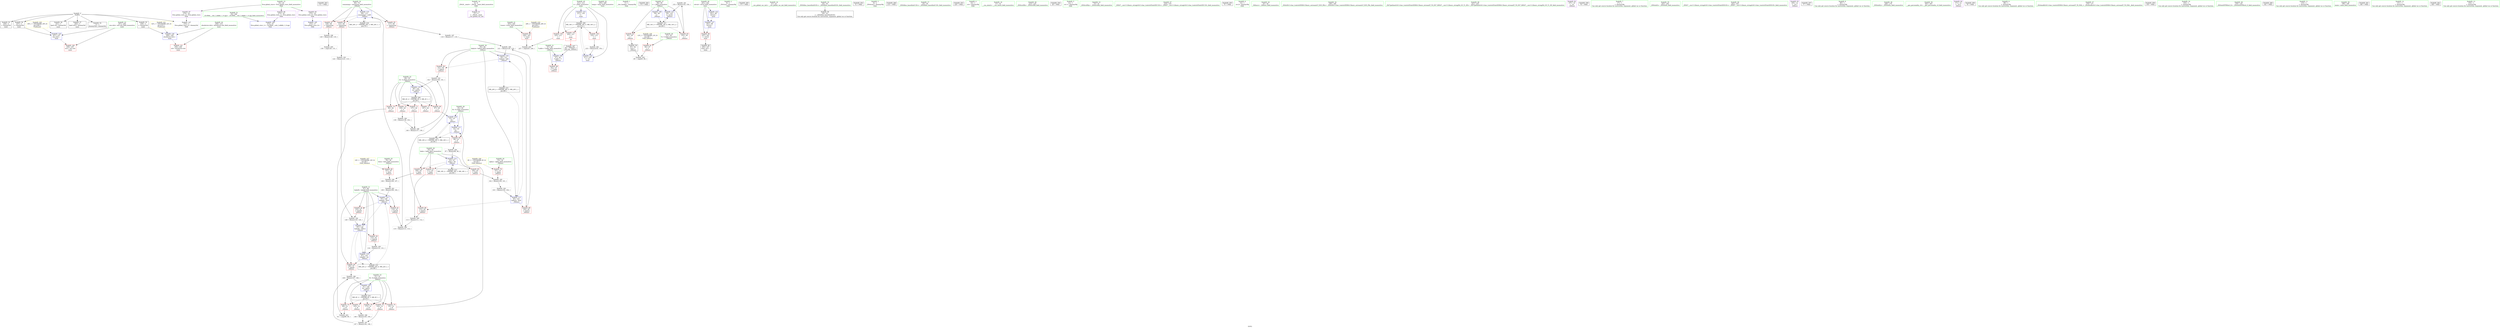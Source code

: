 digraph "SVFG" {
	label="SVFG";

	Node0x56206d371030 [shape=record,color=grey,label="{NodeID: 0\nNullPtr}"];
	Node0x56206d371030 -> Node0x56206d38a540[style=solid];
	Node0x56206d371030 -> Node0x56206d38a640[style=solid];
	Node0x56206d371030 -> Node0x56206d38a710[style=solid];
	Node0x56206d371030 -> Node0x56206d38a7e0[style=solid];
	Node0x56206d371030 -> Node0x56206d38a8b0[style=solid];
	Node0x56206d371030 -> Node0x56206d38a980[style=solid];
	Node0x56206d371030 -> Node0x56206d389230[style=solid];
	Node0x56206d3ac3c0 [shape=record,color=black,label="{NodeID: 263\n172 = PHI()\n}"];
	Node0x56206d389a00 [shape=record,color=red,label="{NodeID: 97\n128\<--69\n\<--remaining\n_Z4funci\n}"];
	Node0x56206d389a00 -> Node0x56206d38d3b0[style=solid];
	Node0x56206d387340 [shape=record,color=green,label="{NodeID: 14\n4\<--6\n_ZStL8__ioinit\<--_ZStL8__ioinit_field_insensitive\nGlob }"];
	Node0x56206d387340 -> Node0x56206d38acf0[style=solid];
	Node0x56206d38cdb0 [shape=record,color=grey,label="{NodeID: 194\n108 = Binary(106, 107, )\n}"];
	Node0x56206d38cdb0 -> Node0x56206d38d830[style=solid];
	Node0x56206d3895a0 [shape=record,color=blue,label="{NodeID: 111\n61\<--93\nK\<--\n_Z4funci\n}"];
	Node0x56206d3895a0 -> Node0x56206d38c030[style=dashed];
	Node0x56206d3895a0 -> Node0x56206d39d5c0[style=dashed];
	Node0x56206d387f30 [shape=record,color=green,label="{NodeID: 28\n61\<--62\nK\<--K_field_insensitive\n_Z4funci\n}"];
	Node0x56206d387f30 -> Node0x56206d38c030[style=solid];
	Node0x56206d387f30 -> Node0x56206d3894d0[style=solid];
	Node0x56206d387f30 -> Node0x56206d3895a0[style=solid];
	Node0x56206d39c1c0 [shape=record,color=black,label="{NodeID: 208\nMR_34V_3 = PHI(MR_34V_4, MR_34V_2, )\npts\{212 \}\n}"];
	Node0x56206d39c1c0 -> Node0x56206d389e10[style=dashed];
	Node0x56206d39c1c0 -> Node0x56206d389ee0[style=dashed];
	Node0x56206d39c1c0 -> Node0x56206d389fb0[style=dashed];
	Node0x56206d39c1c0 -> Node0x56206d38f160[style=dashed];
	Node0x56206d38f230 [shape=record,color=blue,label="{NodeID: 125\n207\<--237\nexn.slot\<--\nmain\n}"];
	Node0x56206d38f230 -> Node0x56206d389c70[style=dashed];
	Node0x56206d388be0 [shape=record,color=green,label="{NodeID: 42\n205\<--206\ntemp\<--temp_field_insensitive\nmain\n}"];
	Node0x56206d38a8b0 [shape=record,color=black,label="{NodeID: 56\n251\<--3\nlpad.val\<--dummyVal\nmain\n}"];
	Node0x56206d38b4d0 [shape=record,color=red,label="{NodeID: 70\n90\<--49\n\<--A\n_Z4funci\n}"];
	Node0x56206d38b4d0 -> Node0x56206d395150[style=solid];
	Node0x56206d38c030 [shape=record,color=red,label="{NodeID: 84\n96\<--61\n\<--K\n_Z4funci\n}"];
	Node0x56206d38c030 -> Node0x56206d3924c0[style=solid];
	Node0x56206d371590 [shape=record,color=green,label="{NodeID: 1\n7\<--1\n__dso_handle\<--dummyObj\nGlob }"];
	Node0x56206d3ac5e0 [shape=record,color=black,label="{NodeID: 264\n174 = PHI()\n}"];
	Node0x56206d392040 [shape=record,color=grey,label="{NodeID: 181\n153 = Binary(152, 154, )\n}"];
	Node0x56206d392040 -> Node0x56206d38eef0[style=solid];
	Node0x56206d389ad0 [shape=record,color=red,label="{NodeID: 98\n247\<--201\n\<--retval\nmain\n}"];
	Node0x56206d389ad0 -> Node0x56206d38ac20[style=solid];
	Node0x56206d387410 [shape=record,color=green,label="{NodeID: 15\n16\<--20\nllvm.global_ctors\<--llvm.global_ctors_field_insensitive\nGlob }"];
	Node0x56206d387410 -> Node0x56206d38b030[style=solid];
	Node0x56206d387410 -> Node0x56206d38b130[style=solid];
	Node0x56206d387410 -> Node0x56206d38b230[style=solid];
	Node0x56206d38cf30 [shape=record,color=grey,label="{NodeID: 195\n134 = Binary(133, 131, )\n}"];
	Node0x56206d38cf30 -> Node0x56206d38ec80[style=solid];
	Node0x56206d389670 [shape=record,color=blue,label="{NodeID: 112\n63\<--97\nbaby\<--div\n_Z4funci\n}"];
	Node0x56206d389670 -> Node0x56206d38c100[style=dashed];
	Node0x56206d389670 -> Node0x56206d38c1d0[style=dashed];
	Node0x56206d389670 -> Node0x56206d38c2a0[style=dashed];
	Node0x56206d389670 -> Node0x56206d39dac0[style=dashed];
	Node0x56206d388000 [shape=record,color=green,label="{NodeID: 29\n63\<--64\nbaby\<--baby_field_insensitive\n_Z4funci\n}"];
	Node0x56206d388000 -> Node0x56206d38c100[style=solid];
	Node0x56206d388000 -> Node0x56206d38c1d0[style=solid];
	Node0x56206d388000 -> Node0x56206d38c2a0[style=solid];
	Node0x56206d388000 -> Node0x56206d389670[style=solid];
	Node0x56206d39c6c0 [shape=record,color=black,label="{NodeID: 209\nMR_4V_2 = PHI(MR_4V_3, MR_4V_1, )\npts\{50 \}\n}"];
	Node0x56206d39c6c0 -> Node0x56206d38b400[style=dashed];
	Node0x56206d39c6c0 -> Node0x56206d38b4d0[style=dashed];
	Node0x56206d39c6c0 -> Node0x56206d38b5a0[style=dashed];
	Node0x56206d39c6c0 -> Node0x56206d38b670[style=dashed];
	Node0x56206d39c6c0 -> Node0x56206d38b740[style=dashed];
	Node0x56206d39c6c0 -> Node0x56206d38ed50[style=dashed];
	Node0x56206d38f300 [shape=record,color=blue,label="{NodeID: 126\n209\<--239\nehselector.slot\<--\nmain\n}"];
	Node0x56206d38f300 -> Node0x56206d389d40[style=dashed];
	Node0x56206d388cb0 [shape=record,color=green,label="{NodeID: 43\n207\<--208\nexn.slot\<--exn.slot_field_insensitive\nmain\n}"];
	Node0x56206d388cb0 -> Node0x56206d389c70[style=solid];
	Node0x56206d388cb0 -> Node0x56206d38f230[style=solid];
	Node0x56206d38a980 [shape=record,color=black,label="{NodeID: 57\n252\<--3\nlpad.val3\<--dummyVal\nmain\n}"];
	Node0x56206d38b5a0 [shape=record,color=red,label="{NodeID: 71\n137\<--49\n\<--A\n_Z4funci\n}"];
	Node0x56206d38b5a0 -> Node0x56206d392c40[style=solid];
	Node0x56206d38c100 [shape=record,color=red,label="{NodeID: 85\n100\<--63\n\<--baby\n_Z4funci\n}"];
	Node0x56206d38c100 -> Node0x56206d392640[style=solid];
	Node0x56206d3711c0 [shape=record,color=green,label="{NodeID: 2\n8\<--1\n_ZSt3cin\<--dummyObj\nGlob }"];
	Node0x56206d3ac6b0 [shape=record,color=black,label="{NodeID: 265\n175 = PHI()\n}"];
	Node0x56206d3921c0 [shape=record,color=grey,label="{NodeID: 182\n233 = Binary(232, 154, )\n}"];
	Node0x56206d3921c0 -> Node0x56206d38f160[style=solid];
	Node0x56206d389ba0 [shape=record,color=red,label="{NodeID: 99\n226\<--203\n\<--tcase\nmain\n}"];
	Node0x56206d389ba0 -> Node0x56206d3952d0[style=solid];
	Node0x56206d3874e0 [shape=record,color=green,label="{NodeID: 16\n21\<--22\n__cxx_global_var_init\<--__cxx_global_var_init_field_insensitive\n}"];
	Node0x56206d38d0b0 [shape=record,color=grey,label="{NodeID: 196\n121 = Binary(120, 118, )\n}"];
	Node0x56206d38d0b0 -> Node0x56206d38eae0[style=solid];
	Node0x56206d389740 [shape=record,color=blue,label="{NodeID: 113\n65\<--103\nbabyA\<--div6\n_Z4funci\n}"];
	Node0x56206d389740 -> Node0x56206d38c370[style=dashed];
	Node0x56206d389740 -> Node0x56206d38c440[style=dashed];
	Node0x56206d389740 -> Node0x56206d38eae0[style=dashed];
	Node0x56206d3880d0 [shape=record,color=green,label="{NodeID: 30\n65\<--66\nbabyA\<--babyA_field_insensitive\n_Z4funci\n}"];
	Node0x56206d3880d0 -> Node0x56206d38c370[style=solid];
	Node0x56206d3880d0 -> Node0x56206d38c440[style=solid];
	Node0x56206d3880d0 -> Node0x56206d38c510[style=solid];
	Node0x56206d3880d0 -> Node0x56206d389740[style=solid];
	Node0x56206d3880d0 -> Node0x56206d38eae0[style=solid];
	Node0x56206d39cbc0 [shape=record,color=black,label="{NodeID: 210\nMR_6V_2 = PHI(MR_6V_3, MR_6V_1, )\npts\{52 \}\n}"];
	Node0x56206d39cbc0 -> Node0x56206d38b810[style=dashed];
	Node0x56206d39cbc0 -> Node0x56206d38b8e0[style=dashed];
	Node0x56206d39cbc0 -> Node0x56206d38b9b0[style=dashed];
	Node0x56206d39cbc0 -> Node0x56206d38ba80[style=dashed];
	Node0x56206d39cbc0 -> Node0x56206d38bb50[style=dashed];
	Node0x56206d39cbc0 -> Node0x56206d38ee20[style=dashed];
	Node0x56206d38f3d0 [shape=record,color=blue,label="{NodeID: 127\n201\<--80\nretval\<--\nmain\n}"];
	Node0x56206d38f3d0 -> Node0x56206d389ad0[style=dashed];
	Node0x56206d388d80 [shape=record,color=green,label="{NodeID: 44\n209\<--210\nehselector.slot\<--ehselector.slot_field_insensitive\nmain\n}"];
	Node0x56206d388d80 -> Node0x56206d389d40[style=solid];
	Node0x56206d388d80 -> Node0x56206d38f300[style=solid];
	Node0x56206d38aa50 [shape=record,color=black,label="{NodeID: 58\n29\<--30\n\<--_ZNSt8ios_base4InitD1Ev\nCan only get source location for instruction, argument, global var or function.}"];
	Node0x56206d38b670 [shape=record,color=red,label="{NodeID: 72\n138\<--49\n\<--A\n_Z4funci\n}"];
	Node0x56206d38b670 -> Node0x56206d392dc0[style=solid];
	Node0x56206d3ab860 [shape=record,color=black,label="{NodeID: 252\n72 = PHI()\n}"];
	Node0x56206d38c1d0 [shape=record,color=red,label="{NodeID: 86\n106\<--63\n\<--baby\n_Z4funci\n}"];
	Node0x56206d38c1d0 -> Node0x56206d38cdb0[style=solid];
	Node0x56206d386450 [shape=record,color=green,label="{NodeID: 3\n9\<--1\n_ZSt4cout\<--dummyObj\nGlob }"];
	Node0x56206d3ac780 [shape=record,color=black,label="{NodeID: 266\n214 = PHI()\n}"];
	Node0x56206d392340 [shape=record,color=grey,label="{NodeID: 183\n103 = Binary(102, 104, )\n}"];
	Node0x56206d392340 -> Node0x56206d389740[style=solid];
	Node0x56206d389c70 [shape=record,color=red,label="{NodeID: 100\n249\<--207\nexn\<--exn.slot\nmain\n}"];
	Node0x56206d3875b0 [shape=record,color=green,label="{NodeID: 17\n25\<--26\n_ZNSt8ios_base4InitC1Ev\<--_ZNSt8ios_base4InitC1Ev_field_insensitive\n}"];
	Node0x56206d38d230 [shape=record,color=grey,label="{NodeID: 197\n118 = Binary(117, 119, )\n}"];
	Node0x56206d38d230 -> Node0x56206d38d0b0[style=solid];
	Node0x56206d389810 [shape=record,color=blue,label="{NodeID: 114\n67\<--109\nbabyB\<--div8\n_Z4funci\n}"];
	Node0x56206d389810 -> Node0x56206d38c5e0[style=dashed];
	Node0x56206d389810 -> Node0x56206d38c6b0[style=dashed];
	Node0x56206d389810 -> Node0x56206d38ebb0[style=dashed];
	Node0x56206d3881a0 [shape=record,color=green,label="{NodeID: 31\n67\<--68\nbabyB\<--babyB_field_insensitive\n_Z4funci\n}"];
	Node0x56206d3881a0 -> Node0x56206d38c5e0[style=solid];
	Node0x56206d3881a0 -> Node0x56206d38c6b0[style=solid];
	Node0x56206d3881a0 -> Node0x56206d38c780[style=solid];
	Node0x56206d3881a0 -> Node0x56206d38c850[style=solid];
	Node0x56206d3881a0 -> Node0x56206d389810[style=solid];
	Node0x56206d3881a0 -> Node0x56206d38ebb0[style=solid];
	Node0x56206d3881a0 -> Node0x56206d38ec80[style=solid];
	Node0x56206d39d0c0 [shape=record,color=black,label="{NodeID: 211\nMR_14V_3 = PHI(MR_14V_4, MR_14V_2, )\npts\{60 \}\n}"];
	Node0x56206d39d0c0 -> Node0x56206d38be90[style=dashed];
	Node0x56206d39d0c0 -> Node0x56206d38bf60[style=dashed];
	Node0x56206d39d0c0 -> Node0x56206d38eef0[style=dashed];
	Node0x56206d388e50 [shape=record,color=green,label="{NodeID: 45\n211\<--212\ni\<--i_field_insensitive\nmain\n}"];
	Node0x56206d388e50 -> Node0x56206d389e10[style=solid];
	Node0x56206d388e50 -> Node0x56206d389ee0[style=solid];
	Node0x56206d388e50 -> Node0x56206d389fb0[style=solid];
	Node0x56206d388e50 -> Node0x56206d38f090[style=solid];
	Node0x56206d388e50 -> Node0x56206d38f160[style=solid];
	Node0x56206d38ab50 [shape=record,color=black,label="{NodeID: 59\n83\<--82\nconv\<--\n_Z4funci\n}"];
	Node0x56206d38ab50 -> Node0x56206d395010[style=solid];
	Node0x56206d38b740 [shape=record,color=red,label="{NodeID: 73\n167\<--49\n\<--A\n_Z4funci\n}"];
	Node0x56206d3ab9c0 [shape=record,color=black,label="{NodeID: 253\n220 = PHI()\n}"];
	Node0x56206d38c2a0 [shape=record,color=red,label="{NodeID: 87\n111\<--63\n\<--baby\n_Z4funci\n}"];
	Node0x56206d38c2a0 -> Node0x56206d38d6b0[style=solid];
	Node0x56206d3864e0 [shape=record,color=green,label="{NodeID: 4\n10\<--1\n.str\<--dummyObj\nGlob }"];
	Node0x56206d3ac850 [shape=record,color=black,label="{NodeID: 267\n46 = PHI(229, )\n0th arg _Z4funci }"];
	Node0x56206d3ac850 -> Node0x56206d389330[style=solid];
	Node0x56206d3924c0 [shape=record,color=grey,label="{NodeID: 184\n97 = Binary(96, 98, )\n}"];
	Node0x56206d3924c0 -> Node0x56206d389670[style=solid];
	Node0x56206d389d40 [shape=record,color=red,label="{NodeID: 101\n250\<--209\nsel\<--ehselector.slot\nmain\n}"];
	Node0x56206d387680 [shape=record,color=green,label="{NodeID: 18\n31\<--32\n__cxa_atexit\<--__cxa_atexit_field_insensitive\n}"];
	Node0x56206d38d3b0 [shape=record,color=grey,label="{NodeID: 198\n129 = Binary(128, 119, )\n}"];
	Node0x56206d38d3b0 -> Node0x56206d395450[style=solid];
	Node0x56206d38ea10 [shape=record,color=blue,label="{NodeID: 115\n69\<--115\nremaining\<--sub9\n_Z4funci\n}"];
	Node0x56206d38ea10 -> Node0x56206d38c920[style=dashed];
	Node0x56206d38ea10 -> Node0x56206d389930[style=dashed];
	Node0x56206d38ea10 -> Node0x56206d389a00[style=dashed];
	Node0x56206d38ea10 -> Node0x56206d39e9c0[style=dashed];
	Node0x56206d388270 [shape=record,color=green,label="{NodeID: 32\n69\<--70\nremaining\<--remaining_field_insensitive\n_Z4funci\n}"];
	Node0x56206d388270 -> Node0x56206d38c920[style=solid];
	Node0x56206d388270 -> Node0x56206d389930[style=solid];
	Node0x56206d388270 -> Node0x56206d389a00[style=solid];
	Node0x56206d388270 -> Node0x56206d38ea10[style=solid];
	Node0x56206d39d5c0 [shape=record,color=black,label="{NodeID: 212\nMR_16V_2 = PHI(MR_16V_5, MR_16V_1, )\npts\{62 \}\n}"];
	Node0x56206d39d5c0 -> Node0x56206d3894d0[style=dashed];
	Node0x56206d388f20 [shape=record,color=green,label="{NodeID: 46\n215\<--216\n_ZNSirsERi\<--_ZNSirsERi_field_insensitive\n}"];
	Node0x56206d3a03d0 [shape=record,color=yellow,style=double,label="{NodeID: 226\n8V_1 = ENCHI(MR_8V_0)\npts\{54 \}\nFun[_Z4funci]}"];
	Node0x56206d3a03d0 -> Node0x56206d38bc20[style=dashed];
	Node0x56206d38ac20 [shape=record,color=black,label="{NodeID: 60\n200\<--247\nmain_ret\<--\nmain\n}"];
	Node0x56206d38b810 [shape=record,color=red,label="{NodeID: 74\n89\<--51\n\<--B\n_Z4funci\n}"];
	Node0x56206d38b810 -> Node0x56206d395150[style=solid];
	Node0x56206d3aba90 [shape=record,color=black,label="{NodeID: 254\n28 = PHI()\n}"];
	Node0x56206d38c370 [shape=record,color=red,label="{NodeID: 88\n112\<--65\n\<--babyA\n_Z4funci\n}"];
	Node0x56206d38c370 -> Node0x56206d38d6b0[style=solid];
	Node0x56206d386570 [shape=record,color=green,label="{NodeID: 5\n12\<--1\n.str.1\<--dummyObj\nGlob }"];
	Node0x56206d392640 [shape=record,color=grey,label="{NodeID: 185\n102 = Binary(100, 101, )\n}"];
	Node0x56206d392640 -> Node0x56206d392340[style=solid];
	Node0x56206d389e10 [shape=record,color=red,label="{NodeID: 102\n225\<--211\n\<--i\nmain\n}"];
	Node0x56206d389e10 -> Node0x56206d3952d0[style=solid];
	Node0x56206d387780 [shape=record,color=green,label="{NodeID: 19\n30\<--36\n_ZNSt8ios_base4InitD1Ev\<--_ZNSt8ios_base4InitD1Ev_field_insensitive\n}"];
	Node0x56206d387780 -> Node0x56206d38aa50[style=solid];
	Node0x56206d38d530 [shape=record,color=grey,label="{NodeID: 199\n115 = Binary(113, 114, )\n}"];
	Node0x56206d38d530 -> Node0x56206d38ea10[style=solid];
	Node0x56206d38eae0 [shape=record,color=blue,label="{NodeID: 116\n65\<--121\nbabyA\<--add\n_Z4funci\n}"];
	Node0x56206d38eae0 -> Node0x56206d38c510[style=dashed];
	Node0x56206d38eae0 -> Node0x56206d39dfc0[style=dashed];
	Node0x56206d388340 [shape=record,color=green,label="{NodeID: 33\n73\<--74\n_ZNSirsERy\<--_ZNSirsERy_field_insensitive\n}"];
	Node0x56206d39dac0 [shape=record,color=black,label="{NodeID: 213\nMR_18V_2 = PHI(MR_18V_3, MR_18V_1, )\npts\{64 \}\n}"];
	Node0x56206d39dac0 -> Node0x56206d389670[style=dashed];
	Node0x56206d389020 [shape=record,color=green,label="{NodeID: 47\n218\<--219\n_ZNSt7__cxx1112basic_stringIcSt11char_traitsIcESaIcEEC1Ev\<--_ZNSt7__cxx1112basic_stringIcSt11char_traitsIcESaIcEEC1Ev_field_insensitive\n}"];
	Node0x56206d3a04b0 [shape=record,color=yellow,style=double,label="{NodeID: 227\n10V_1 = ENCHI(MR_10V_0)\npts\{56 \}\nFun[_Z4funci]}"];
	Node0x56206d3a04b0 -> Node0x56206d38bcf0[style=dashed];
	Node0x56206d38acf0 [shape=record,color=purple,label="{NodeID: 61\n27\<--4\n\<--_ZStL8__ioinit\n__cxx_global_var_init\n}"];
	Node0x56206d38b8e0 [shape=record,color=red,label="{NodeID: 75\n93\<--51\n\<--B\n_Z4funci\n}"];
	Node0x56206d38b8e0 -> Node0x56206d3895a0[style=solid];
	Node0x56206d3abb60 [shape=record,color=black,label="{NodeID: 255\n75 = PHI()\n}"];
	Node0x56206d38c440 [shape=record,color=red,label="{NodeID: 89\n120\<--65\n\<--babyA\n_Z4funci\n}"];
	Node0x56206d38c440 -> Node0x56206d38d0b0[style=solid];
	Node0x56206d386600 [shape=record,color=green,label="{NodeID: 6\n14\<--1\n.str.2\<--dummyObj\nGlob }"];
	Node0x56206d3927c0 [shape=record,color=grey,label="{NodeID: 186\n146 = Binary(145, 104, )\n}"];
	Node0x56206d3927c0 -> Node0x56206d392940[style=solid];
	Node0x56206d389ee0 [shape=record,color=red,label="{NodeID: 103\n229\<--211\n\<--i\nmain\n|{<s0>18}}"];
	Node0x56206d389ee0:s0 -> Node0x56206d3ac850[style=solid,color=red];
	Node0x56206d387880 [shape=record,color=green,label="{NodeID: 20\n43\<--44\n_Z4funci\<--_Z4funci_field_insensitive\n}"];
	Node0x56206d38d6b0 [shape=record,color=grey,label="{NodeID: 200\n113 = Binary(111, 112, )\n}"];
	Node0x56206d38d6b0 -> Node0x56206d38d530[style=solid];
	Node0x56206d38ebb0 [shape=record,color=blue,label="{NodeID: 117\n67\<--126\nbabyB\<--add12\n_Z4funci\n}"];
	Node0x56206d38ebb0 -> Node0x56206d38c780[style=dashed];
	Node0x56206d38ebb0 -> Node0x56206d38c850[style=dashed];
	Node0x56206d38ebb0 -> Node0x56206d38ec80[style=dashed];
	Node0x56206d38ebb0 -> Node0x56206d39e4c0[style=dashed];
	Node0x56206d388440 [shape=record,color=green,label="{NodeID: 34\n159\<--160\n_ZStlsISt11char_traitsIcEERSt13basic_ostreamIcT_ES5_PKc\<--_ZStlsISt11char_traitsIcEERSt13basic_ostreamIcT_ES5_PKc_field_insensitive\n}"];
	Node0x56206d39dfc0 [shape=record,color=black,label="{NodeID: 214\nMR_20V_2 = PHI(MR_20V_4, MR_20V_1, )\npts\{66 \}\n}"];
	Node0x56206d39dfc0 -> Node0x56206d389740[style=dashed];
	Node0x56206d38a140 [shape=record,color=green,label="{NodeID: 48\n221\<--222\n_ZSt7getlineIcSt11char_traitsIcESaIcEERSt13basic_istreamIT_T0_ES7_RNSt7__cxx1112basic_stringIS4_S5_T1_EE\<--_ZSt7getlineIcSt11char_traitsIcESaIcEERSt13basic_istreamIT_T0_ES7_RNSt7__cxx1112basic_stringIS4_S5_T1_EE_field_insensitive\n}"];
	Node0x56206d3a0590 [shape=record,color=yellow,style=double,label="{NodeID: 228\n12V_1 = ENCHI(MR_12V_0)\npts\{58 \}\nFun[_Z4funci]}"];
	Node0x56206d3a0590 -> Node0x56206d38bdc0[style=dashed];
	Node0x56206d38adc0 [shape=record,color=purple,label="{NodeID: 62\n157\<--10\n\<--.str\n_Z4funci\n}"];
	Node0x56206d38b9b0 [shape=record,color=red,label="{NodeID: 76\n144\<--51\n\<--B\n_Z4funci\n}"];
	Node0x56206d38b9b0 -> Node0x56206d392940[style=solid];
	Node0x56206d3abcc0 [shape=record,color=black,label="{NodeID: 256\n76 = PHI()\n}"];
	Node0x56206d38c510 [shape=record,color=red,label="{NodeID: 90\n141\<--65\n\<--babyA\n_Z4funci\n}"];
	Node0x56206d38c510 -> Node0x56206d392f40[style=solid];
	Node0x56206d386690 [shape=record,color=green,label="{NodeID: 7\n17\<--1\n\<--dummyObj\nCan only get source location for instruction, argument, global var or function.}"];
	Node0x56206d392940 [shape=record,color=grey,label="{NodeID: 187\n147 = Binary(144, 146, )\n}"];
	Node0x56206d392940 -> Node0x56206d392ac0[style=solid];
	Node0x56206d389fb0 [shape=record,color=red,label="{NodeID: 104\n232\<--211\n\<--i\nmain\n}"];
	Node0x56206d389fb0 -> Node0x56206d3921c0[style=solid];
	Node0x56206d387980 [shape=record,color=green,label="{NodeID: 21\n47\<--48\nT.addr\<--T.addr_field_insensitive\n_Z4funci\n}"];
	Node0x56206d387980 -> Node0x56206d38b330[style=solid];
	Node0x56206d387980 -> Node0x56206d389330[style=solid];
	Node0x56206d38d830 [shape=record,color=grey,label="{NodeID: 201\n109 = Binary(108, 104, )\n}"];
	Node0x56206d38d830 -> Node0x56206d389810[style=solid];
	Node0x56206d38ec80 [shape=record,color=blue,label="{NodeID: 118\n67\<--134\nbabyB\<--inc\n_Z4funci\n}"];
	Node0x56206d38ec80 -> Node0x56206d38c850[style=dashed];
	Node0x56206d38ec80 -> Node0x56206d39e4c0[style=dashed];
	Node0x56206d388540 [shape=record,color=green,label="{NodeID: 35\n163\<--164\n_ZNSolsEi\<--_ZNSolsEi_field_insensitive\n}"];
	Node0x56206d39e4c0 [shape=record,color=black,label="{NodeID: 215\nMR_22V_2 = PHI(MR_22V_6, MR_22V_1, )\npts\{68 \}\n}"];
	Node0x56206d39e4c0 -> Node0x56206d389810[style=dashed];
	Node0x56206d38a240 [shape=record,color=green,label="{NodeID: 49\n242\<--243\n_ZNSt7__cxx1112basic_stringIcSt11char_traitsIcESaIcEED1Ev\<--_ZNSt7__cxx1112basic_stringIcSt11char_traitsIcESaIcEED1Ev_field_insensitive\n}"];
	Node0x56206d38ae90 [shape=record,color=purple,label="{NodeID: 63\n165\<--12\n\<--.str.1\n_Z4funci\n}"];
	Node0x56206d38ba80 [shape=record,color=red,label="{NodeID: 77\n145\<--51\n\<--B\n_Z4funci\n}"];
	Node0x56206d38ba80 -> Node0x56206d3927c0[style=solid];
	Node0x56206d3abdc0 [shape=record,color=black,label="{NodeID: 257\n77 = PHI()\n}"];
	Node0x56206d38c5e0 [shape=record,color=red,label="{NodeID: 91\n114\<--67\n\<--babyB\n_Z4funci\n}"];
	Node0x56206d38c5e0 -> Node0x56206d38d530[style=solid];
	Node0x56206d386720 [shape=record,color=green,label="{NodeID: 8\n80\<--1\n\<--dummyObj\nCan only get source location for instruction, argument, global var or function.}"];
	Node0x56206d392ac0 [shape=record,color=grey,label="{NodeID: 188\n149 = Binary(147, 148, )\n}"];
	Node0x56206d392ac0 -> Node0x56206d38ee20[style=solid];
	Node0x56206d38a080 [shape=record,color=blue,label="{NodeID: 105\n272\<--17\nllvm.global_ctors_0\<--\nGlob }"];
	Node0x56206d387a50 [shape=record,color=green,label="{NodeID: 22\n49\<--50\nA\<--A_field_insensitive\n_Z4funci\n}"];
	Node0x56206d387a50 -> Node0x56206d38b400[style=solid];
	Node0x56206d387a50 -> Node0x56206d38b4d0[style=solid];
	Node0x56206d387a50 -> Node0x56206d38b5a0[style=solid];
	Node0x56206d387a50 -> Node0x56206d38b670[style=solid];
	Node0x56206d387a50 -> Node0x56206d38b740[style=solid];
	Node0x56206d387a50 -> Node0x56206d38ed50[style=solid];
	Node0x56206d395010 [shape=record,color=grey,label="{NodeID: 202\n85 = cmp(83, 84, )\n}"];
	Node0x56206d38ed50 [shape=record,color=blue,label="{NodeID: 119\n49\<--142\nA\<--add18\n_Z4funci\n}"];
	Node0x56206d38ed50 -> Node0x56206d39c6c0[style=dashed];
	Node0x56206d388640 [shape=record,color=green,label="{NodeID: 36\n169\<--170\n_ZNSolsEy\<--_ZNSolsEy_field_insensitive\n}"];
	Node0x56206d39e9c0 [shape=record,color=black,label="{NodeID: 216\nMR_24V_2 = PHI(MR_24V_3, MR_24V_1, )\npts\{70 \}\n}"];
	Node0x56206d39e9c0 -> Node0x56206d38ea10[style=dashed];
	Node0x56206d38a340 [shape=record,color=green,label="{NodeID: 50\n262\<--263\n__gxx_personality_v0\<--__gxx_personality_v0_field_insensitive\n}"];
	Node0x56206d38af60 [shape=record,color=purple,label="{NodeID: 64\n171\<--14\n\<--.str.2\n_Z4funci\n}"];
	Node0x56206d38bb50 [shape=record,color=red,label="{NodeID: 78\n173\<--51\n\<--B\n_Z4funci\n}"];
	Node0x56206d3abec0 [shape=record,color=black,label="{NodeID: 258\n78 = PHI()\n}"];
	Node0x56206d38c6b0 [shape=record,color=red,label="{NodeID: 92\n125\<--67\n\<--babyB\n_Z4funci\n}"];
	Node0x56206d38c6b0 -> Node0x56206d38cab0[style=solid];
	Node0x56206d387030 [shape=record,color=green,label="{NodeID: 9\n98\<--1\n\<--dummyObj\nCan only get source location for instruction, argument, global var or function.}"];
	Node0x56206d392c40 [shape=record,color=grey,label="{NodeID: 189\n140 = Binary(137, 139, )\n}"];
	Node0x56206d392c40 -> Node0x56206d392f40[style=solid];
	Node0x56206d389130 [shape=record,color=blue,label="{NodeID: 106\n273\<--18\nllvm.global_ctors_1\<--_GLOBAL__sub_I_nikkib_1_0.cpp\nGlob }"];
	Node0x56206d387b20 [shape=record,color=green,label="{NodeID: 23\n51\<--52\nB\<--B_field_insensitive\n_Z4funci\n}"];
	Node0x56206d387b20 -> Node0x56206d38b810[style=solid];
	Node0x56206d387b20 -> Node0x56206d38b8e0[style=solid];
	Node0x56206d387b20 -> Node0x56206d38b9b0[style=solid];
	Node0x56206d387b20 -> Node0x56206d38ba80[style=solid];
	Node0x56206d387b20 -> Node0x56206d38bb50[style=solid];
	Node0x56206d387b20 -> Node0x56206d38ee20[style=solid];
	Node0x56206d395150 [shape=record,color=grey,label="{NodeID: 203\n91 = cmp(89, 90, )\n}"];
	Node0x56206d38ee20 [shape=record,color=blue,label="{NodeID: 120\n51\<--149\nB\<--add21\n_Z4funci\n}"];
	Node0x56206d38ee20 -> Node0x56206d39cbc0[style=dashed];
	Node0x56206d388740 [shape=record,color=green,label="{NodeID: 37\n176\<--177\n_ZSt4endlIcSt11char_traitsIcEERSt13basic_ostreamIT_T0_ES6_\<--_ZSt4endlIcSt11char_traitsIcEERSt13basic_ostreamIT_T0_ES6__field_insensitive\n}"];
	Node0x56206d38a440 [shape=record,color=green,label="{NodeID: 51\n18\<--268\n_GLOBAL__sub_I_nikkib_1_0.cpp\<--_GLOBAL__sub_I_nikkib_1_0.cpp_field_insensitive\n}"];
	Node0x56206d38a440 -> Node0x56206d389130[style=solid];
	Node0x56206d38b030 [shape=record,color=purple,label="{NodeID: 65\n272\<--16\nllvm.global_ctors_0\<--llvm.global_ctors\nGlob }"];
	Node0x56206d38b030 -> Node0x56206d38a080[style=solid];
	Node0x56206d38bc20 [shape=record,color=red,label="{NodeID: 79\n101\<--53\n\<--alpha\n_Z4funci\n}"];
	Node0x56206d38bc20 -> Node0x56206d392640[style=solid];
	Node0x56206d3abf90 [shape=record,color=black,label="{NodeID: 259\n158 = PHI()\n}"];
	Node0x56206d38c780 [shape=record,color=red,label="{NodeID: 93\n133\<--67\n\<--babyB\n_Z4funci\n}"];
	Node0x56206d38c780 -> Node0x56206d38cf30[style=solid];
	Node0x56206d3870c0 [shape=record,color=green,label="{NodeID: 10\n104\<--1\n\<--dummyObj\nCan only get source location for instruction, argument, global var or function.}"];
	Node0x56206d392dc0 [shape=record,color=grey,label="{NodeID: 190\n139 = Binary(138, 104, )\n}"];
	Node0x56206d392dc0 -> Node0x56206d392c40[style=solid];
	Node0x56206d389230 [shape=record,color=blue, style = dotted,label="{NodeID: 107\n274\<--3\nllvm.global_ctors_2\<--dummyVal\nGlob }"];
	Node0x56206d387bf0 [shape=record,color=green,label="{NodeID: 24\n53\<--54\nalpha\<--alpha_field_insensitive\n_Z4funci\n}"];
	Node0x56206d387bf0 -> Node0x56206d38bc20[style=solid];
	Node0x56206d3952d0 [shape=record,color=grey,label="{NodeID: 204\n227 = cmp(225, 226, )\n}"];
	Node0x56206d38eef0 [shape=record,color=blue,label="{NodeID: 121\n59\<--153\ni\<--inc22\n_Z4funci\n}"];
	Node0x56206d38eef0 -> Node0x56206d39d0c0[style=dashed];
	Node0x56206d388840 [shape=record,color=green,label="{NodeID: 38\n178\<--179\n_ZNSolsEPFRSoS_E\<--_ZNSolsEPFRSoS_E_field_insensitive\n}"];
	Node0x56206d38a540 [shape=record,color=black,label="{NodeID: 52\n2\<--3\ndummyVal\<--dummyVal\n}"];
	Node0x56206d38b130 [shape=record,color=purple,label="{NodeID: 66\n273\<--16\nllvm.global_ctors_1\<--llvm.global_ctors\nGlob }"];
	Node0x56206d38b130 -> Node0x56206d389130[style=solid];
	Node0x56206d38bcf0 [shape=record,color=red,label="{NodeID: 80\n107\<--55\n\<--beta\n_Z4funci\n}"];
	Node0x56206d38bcf0 -> Node0x56206d38cdb0[style=solid];
	Node0x56206d3ac0c0 [shape=record,color=black,label="{NodeID: 260\n162 = PHI()\n}"];
	Node0x56206d38c850 [shape=record,color=red,label="{NodeID: 94\n148\<--67\n\<--babyB\n_Z4funci\n}"];
	Node0x56206d38c850 -> Node0x56206d392ac0[style=solid];
	Node0x56206d387150 [shape=record,color=green,label="{NodeID: 11\n119\<--1\n\<--dummyObj\nCan only get source location for instruction, argument, global var or function.}"];
	Node0x56206d392f40 [shape=record,color=grey,label="{NodeID: 191\n142 = Binary(140, 141, )\n}"];
	Node0x56206d392f40 -> Node0x56206d38ed50[style=solid];
	Node0x56206d389330 [shape=record,color=blue,label="{NodeID: 108\n47\<--46\nT.addr\<--T\n_Z4funci\n}"];
	Node0x56206d389330 -> Node0x56206d38b330[style=dashed];
	Node0x56206d387cc0 [shape=record,color=green,label="{NodeID: 25\n55\<--56\nbeta\<--beta_field_insensitive\n_Z4funci\n}"];
	Node0x56206d387cc0 -> Node0x56206d38bcf0[style=solid];
	Node0x56206d395450 [shape=record,color=grey,label="{NodeID: 205\n130 = cmp(129, 131, )\n}"];
	Node0x56206d38efc0 [shape=record,color=blue,label="{NodeID: 122\n201\<--80\nretval\<--\nmain\n}"];
	Node0x56206d38efc0 -> Node0x56206d38f3d0[style=dashed];
	Node0x56206d388940 [shape=record,color=green,label="{NodeID: 39\n198\<--199\nmain\<--main_field_insensitive\n}"];
	Node0x56206d2203e0 [shape=record,color=yellow,style=double,label="{NodeID: 219\n28V_1 = ENCHI(MR_28V_0)\npts\{204 \}\nFun[main]}"];
	Node0x56206d2203e0 -> Node0x56206d389ba0[style=dashed];
	Node0x56206d38a640 [shape=record,color=black,label="{NodeID: 53\n236\<--3\n\<--dummyVal\nmain\n}"];
	Node0x56206d38b230 [shape=record,color=purple,label="{NodeID: 67\n274\<--16\nllvm.global_ctors_2\<--llvm.global_ctors\nGlob }"];
	Node0x56206d38b230 -> Node0x56206d389230[style=solid];
	Node0x56206d38bdc0 [shape=record,color=red,label="{NodeID: 81\n84\<--57\n\<--Y\n_Z4funci\n}"];
	Node0x56206d38bdc0 -> Node0x56206d395010[style=solid];
	Node0x56206d3ac1c0 [shape=record,color=black,label="{NodeID: 261\n166 = PHI()\n}"];
	Node0x56206d38c920 [shape=record,color=red,label="{NodeID: 95\n117\<--69\n\<--remaining\n_Z4funci\n}"];
	Node0x56206d38c920 -> Node0x56206d38d230[style=solid];
	Node0x56206d3871e0 [shape=record,color=green,label="{NodeID: 12\n131\<--1\n\<--dummyObj\nCan only get source location for instruction, argument, global var or function.}"];
	Node0x56206d38cab0 [shape=record,color=grey,label="{NodeID: 192\n126 = Binary(125, 124, )\n}"];
	Node0x56206d38cab0 -> Node0x56206d38ebb0[style=solid];
	Node0x56206d389400 [shape=record,color=blue,label="{NodeID: 109\n59\<--80\ni\<--\n_Z4funci\n}"];
	Node0x56206d389400 -> Node0x56206d39d0c0[style=dashed];
	Node0x56206d387d90 [shape=record,color=green,label="{NodeID: 26\n57\<--58\nY\<--Y_field_insensitive\n_Z4funci\n}"];
	Node0x56206d387d90 -> Node0x56206d38bdc0[style=solid];
	Node0x56206d38f090 [shape=record,color=blue,label="{NodeID: 123\n211\<--154\ni\<--\nmain\n}"];
	Node0x56206d38f090 -> Node0x56206d39c1c0[style=dashed];
	Node0x56206d388a40 [shape=record,color=green,label="{NodeID: 40\n201\<--202\nretval\<--retval_field_insensitive\nmain\n}"];
	Node0x56206d388a40 -> Node0x56206d389ad0[style=solid];
	Node0x56206d388a40 -> Node0x56206d38efc0[style=solid];
	Node0x56206d388a40 -> Node0x56206d38f3d0[style=solid];
	Node0x56206d39fe60 [shape=record,color=yellow,style=double,label="{NodeID: 220\n30V_1 = ENCHI(MR_30V_0)\npts\{208 \}\nFun[main]}"];
	Node0x56206d39fe60 -> Node0x56206d38f230[style=dashed];
	Node0x56206d38a710 [shape=record,color=black,label="{NodeID: 54\n237\<--3\n\<--dummyVal\nmain\n}"];
	Node0x56206d38a710 -> Node0x56206d38f230[style=solid];
	Node0x56206d38b330 [shape=record,color=red,label="{NodeID: 68\n161\<--47\n\<--T.addr\n_Z4funci\n}"];
	Node0x56206d38be90 [shape=record,color=red,label="{NodeID: 82\n82\<--59\n\<--i\n_Z4funci\n}"];
	Node0x56206d38be90 -> Node0x56206d38ab50[style=solid];
	Node0x56206d3ac2c0 [shape=record,color=black,label="{NodeID: 262\n168 = PHI()\n}"];
	Node0x56206d389930 [shape=record,color=red,label="{NodeID: 96\n123\<--69\n\<--remaining\n_Z4funci\n}"];
	Node0x56206d389930 -> Node0x56206d38cc30[style=solid];
	Node0x56206d387270 [shape=record,color=green,label="{NodeID: 13\n154\<--1\n\<--dummyObj\nCan only get source location for instruction, argument, global var or function.}"];
	Node0x56206d38cc30 [shape=record,color=grey,label="{NodeID: 193\n124 = Binary(123, 119, )\n}"];
	Node0x56206d38cc30 -> Node0x56206d38cab0[style=solid];
	Node0x56206d3894d0 [shape=record,color=blue,label="{NodeID: 110\n61\<--87\nK\<--\n_Z4funci\n}"];
	Node0x56206d3894d0 -> Node0x56206d38c030[style=dashed];
	Node0x56206d3894d0 -> Node0x56206d3895a0[style=dashed];
	Node0x56206d3894d0 -> Node0x56206d39d5c0[style=dashed];
	Node0x56206d387e60 [shape=record,color=green,label="{NodeID: 27\n59\<--60\ni\<--i_field_insensitive\n_Z4funci\n}"];
	Node0x56206d387e60 -> Node0x56206d38be90[style=solid];
	Node0x56206d387e60 -> Node0x56206d38bf60[style=solid];
	Node0x56206d387e60 -> Node0x56206d389400[style=solid];
	Node0x56206d387e60 -> Node0x56206d38eef0[style=solid];
	Node0x56206d38f160 [shape=record,color=blue,label="{NodeID: 124\n211\<--233\ni\<--inc\nmain\n}"];
	Node0x56206d38f160 -> Node0x56206d39c1c0[style=dashed];
	Node0x56206d388b10 [shape=record,color=green,label="{NodeID: 41\n203\<--204\ntcase\<--tcase_field_insensitive\nmain\n}"];
	Node0x56206d388b10 -> Node0x56206d389ba0[style=solid];
	Node0x56206d39ff40 [shape=record,color=yellow,style=double,label="{NodeID: 221\n32V_1 = ENCHI(MR_32V_0)\npts\{210 \}\nFun[main]}"];
	Node0x56206d39ff40 -> Node0x56206d38f300[style=dashed];
	Node0x56206d38a7e0 [shape=record,color=black,label="{NodeID: 55\n239\<--3\n\<--dummyVal\nmain\n}"];
	Node0x56206d38a7e0 -> Node0x56206d38f300[style=solid];
	Node0x56206d38b400 [shape=record,color=red,label="{NodeID: 69\n87\<--49\n\<--A\n_Z4funci\n}"];
	Node0x56206d38b400 -> Node0x56206d3894d0[style=solid];
	Node0x56206d38bf60 [shape=record,color=red,label="{NodeID: 83\n152\<--59\n\<--i\n_Z4funci\n}"];
	Node0x56206d38bf60 -> Node0x56206d392040[style=solid];
}
